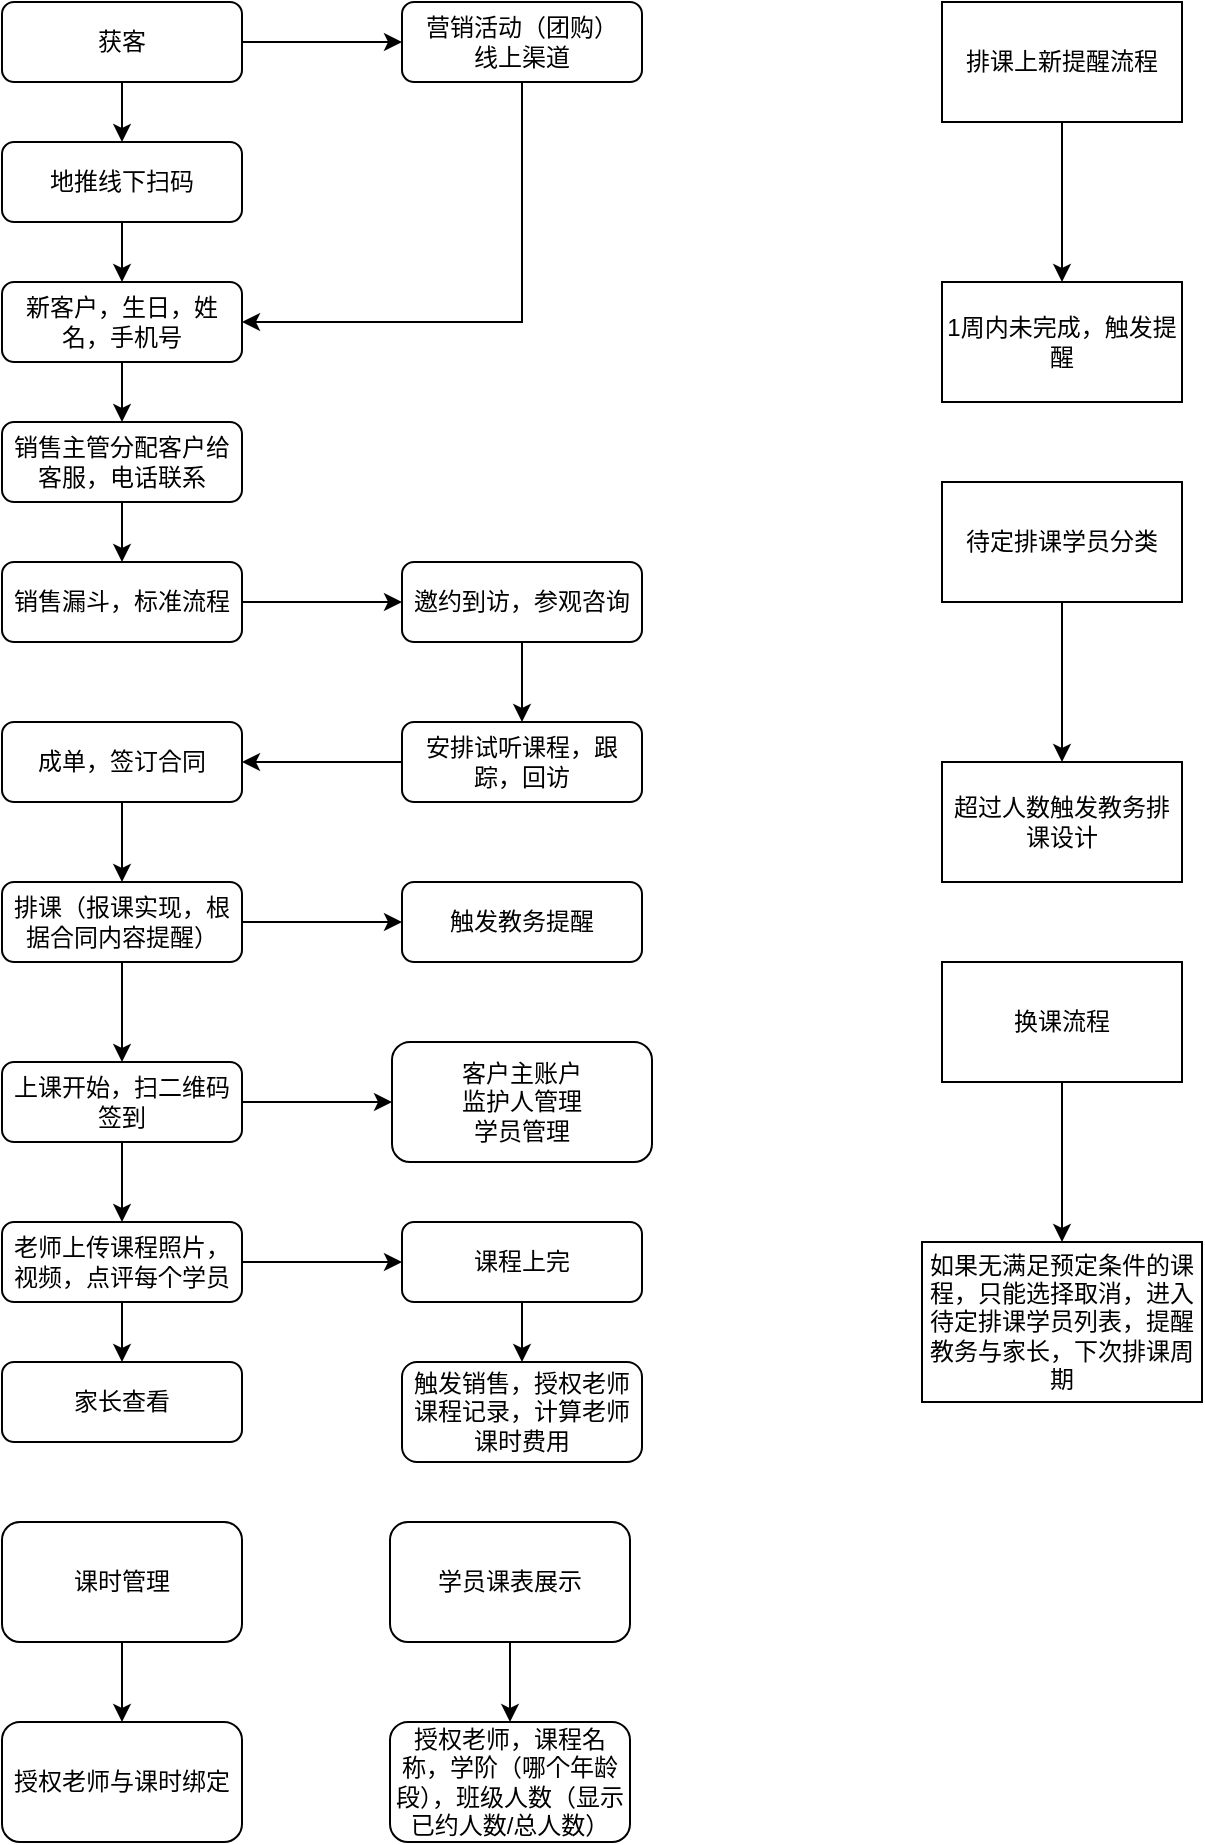 <mxfile version="12.7.4" type="github">
  <diagram id="C5RBs43oDa-KdzZeNtuy" name="Page-1">
    <mxGraphModel dx="1426" dy="826" grid="1" gridSize="10" guides="1" tooltips="1" connect="1" arrows="1" fold="1" page="1" pageScale="1" pageWidth="827" pageHeight="1169" math="0" shadow="0">
      <root>
        <mxCell id="WIyWlLk6GJQsqaUBKTNV-0" />
        <mxCell id="WIyWlLk6GJQsqaUBKTNV-1" parent="WIyWlLk6GJQsqaUBKTNV-0" />
        <mxCell id="BNSuyaTSLoBWICBFApTR-1" value="" style="edgeStyle=orthogonalEdgeStyle;rounded=0;orthogonalLoop=1;jettySize=auto;html=1;" edge="1" parent="WIyWlLk6GJQsqaUBKTNV-1" source="WIyWlLk6GJQsqaUBKTNV-3" target="BNSuyaTSLoBWICBFApTR-0">
          <mxGeometry relative="1" as="geometry" />
        </mxCell>
        <mxCell id="BNSuyaTSLoBWICBFApTR-5" value="" style="edgeStyle=orthogonalEdgeStyle;rounded=0;orthogonalLoop=1;jettySize=auto;html=1;" edge="1" parent="WIyWlLk6GJQsqaUBKTNV-1" source="WIyWlLk6GJQsqaUBKTNV-3" target="BNSuyaTSLoBWICBFApTR-4">
          <mxGeometry relative="1" as="geometry" />
        </mxCell>
        <mxCell id="WIyWlLk6GJQsqaUBKTNV-3" value="获客" style="rounded=1;whiteSpace=wrap;html=1;fontSize=12;glass=0;strokeWidth=1;shadow=0;" parent="WIyWlLk6GJQsqaUBKTNV-1" vertex="1">
          <mxGeometry x="160" y="80" width="120" height="40" as="geometry" />
        </mxCell>
        <mxCell id="BNSuyaTSLoBWICBFApTR-7" value="" style="edgeStyle=orthogonalEdgeStyle;rounded=0;orthogonalLoop=1;jettySize=auto;html=1;entryX=1;entryY=0.5;entryDx=0;entryDy=0;exitX=0.5;exitY=1;exitDx=0;exitDy=0;" edge="1" parent="WIyWlLk6GJQsqaUBKTNV-1" source="BNSuyaTSLoBWICBFApTR-4" target="BNSuyaTSLoBWICBFApTR-2">
          <mxGeometry relative="1" as="geometry">
            <mxPoint x="420" y="200" as="targetPoint" />
            <Array as="points">
              <mxPoint x="420" y="240" />
            </Array>
          </mxGeometry>
        </mxCell>
        <mxCell id="BNSuyaTSLoBWICBFApTR-4" value="营销活动（团购）&lt;br&gt;线上渠道" style="rounded=1;whiteSpace=wrap;html=1;fontSize=12;glass=0;strokeWidth=1;shadow=0;" vertex="1" parent="WIyWlLk6GJQsqaUBKTNV-1">
          <mxGeometry x="360" y="80" width="120" height="40" as="geometry" />
        </mxCell>
        <mxCell id="BNSuyaTSLoBWICBFApTR-3" value="" style="edgeStyle=orthogonalEdgeStyle;rounded=0;orthogonalLoop=1;jettySize=auto;html=1;" edge="1" parent="WIyWlLk6GJQsqaUBKTNV-1" source="BNSuyaTSLoBWICBFApTR-0" target="BNSuyaTSLoBWICBFApTR-2">
          <mxGeometry relative="1" as="geometry" />
        </mxCell>
        <mxCell id="BNSuyaTSLoBWICBFApTR-0" value="地推线下扫码" style="rounded=1;whiteSpace=wrap;html=1;fontSize=12;glass=0;strokeWidth=1;shadow=0;" vertex="1" parent="WIyWlLk6GJQsqaUBKTNV-1">
          <mxGeometry x="160" y="150" width="120" height="40" as="geometry" />
        </mxCell>
        <mxCell id="BNSuyaTSLoBWICBFApTR-9" value="" style="edgeStyle=orthogonalEdgeStyle;rounded=0;orthogonalLoop=1;jettySize=auto;html=1;" edge="1" parent="WIyWlLk6GJQsqaUBKTNV-1" source="BNSuyaTSLoBWICBFApTR-2" target="BNSuyaTSLoBWICBFApTR-8">
          <mxGeometry relative="1" as="geometry" />
        </mxCell>
        <mxCell id="BNSuyaTSLoBWICBFApTR-2" value="新客户，生日，姓名，手机号" style="rounded=1;whiteSpace=wrap;html=1;fontSize=12;glass=0;strokeWidth=1;shadow=0;" vertex="1" parent="WIyWlLk6GJQsqaUBKTNV-1">
          <mxGeometry x="160" y="220" width="120" height="40" as="geometry" />
        </mxCell>
        <mxCell id="BNSuyaTSLoBWICBFApTR-11" value="" style="edgeStyle=orthogonalEdgeStyle;rounded=0;orthogonalLoop=1;jettySize=auto;html=1;" edge="1" parent="WIyWlLk6GJQsqaUBKTNV-1" source="BNSuyaTSLoBWICBFApTR-8" target="BNSuyaTSLoBWICBFApTR-10">
          <mxGeometry relative="1" as="geometry" />
        </mxCell>
        <mxCell id="BNSuyaTSLoBWICBFApTR-8" value="销售主管分配客户给客服，电话联系" style="rounded=1;whiteSpace=wrap;html=1;fontSize=12;glass=0;strokeWidth=1;shadow=0;" vertex="1" parent="WIyWlLk6GJQsqaUBKTNV-1">
          <mxGeometry x="160" y="290" width="120" height="40" as="geometry" />
        </mxCell>
        <mxCell id="BNSuyaTSLoBWICBFApTR-13" value="" style="edgeStyle=orthogonalEdgeStyle;rounded=0;orthogonalLoop=1;jettySize=auto;html=1;" edge="1" parent="WIyWlLk6GJQsqaUBKTNV-1" source="BNSuyaTSLoBWICBFApTR-10" target="BNSuyaTSLoBWICBFApTR-12">
          <mxGeometry relative="1" as="geometry" />
        </mxCell>
        <mxCell id="BNSuyaTSLoBWICBFApTR-10" value="销售漏斗，标准流程" style="rounded=1;whiteSpace=wrap;html=1;fontSize=12;glass=0;strokeWidth=1;shadow=0;" vertex="1" parent="WIyWlLk6GJQsqaUBKTNV-1">
          <mxGeometry x="160" y="360" width="120" height="40" as="geometry" />
        </mxCell>
        <mxCell id="BNSuyaTSLoBWICBFApTR-15" value="" style="edgeStyle=orthogonalEdgeStyle;rounded=0;orthogonalLoop=1;jettySize=auto;html=1;" edge="1" parent="WIyWlLk6GJQsqaUBKTNV-1" source="BNSuyaTSLoBWICBFApTR-12" target="BNSuyaTSLoBWICBFApTR-14">
          <mxGeometry relative="1" as="geometry" />
        </mxCell>
        <mxCell id="BNSuyaTSLoBWICBFApTR-12" value="邀约到访，参观咨询" style="rounded=1;whiteSpace=wrap;html=1;fontSize=12;glass=0;strokeWidth=1;shadow=0;" vertex="1" parent="WIyWlLk6GJQsqaUBKTNV-1">
          <mxGeometry x="360" y="360" width="120" height="40" as="geometry" />
        </mxCell>
        <mxCell id="BNSuyaTSLoBWICBFApTR-17" value="" style="edgeStyle=orthogonalEdgeStyle;rounded=0;orthogonalLoop=1;jettySize=auto;html=1;" edge="1" parent="WIyWlLk6GJQsqaUBKTNV-1" source="BNSuyaTSLoBWICBFApTR-14" target="BNSuyaTSLoBWICBFApTR-16">
          <mxGeometry relative="1" as="geometry" />
        </mxCell>
        <mxCell id="BNSuyaTSLoBWICBFApTR-14" value="安排试听课程，跟踪，回访" style="rounded=1;whiteSpace=wrap;html=1;fontSize=12;glass=0;strokeWidth=1;shadow=0;" vertex="1" parent="WIyWlLk6GJQsqaUBKTNV-1">
          <mxGeometry x="360" y="440" width="120" height="40" as="geometry" />
        </mxCell>
        <mxCell id="BNSuyaTSLoBWICBFApTR-19" value="" style="edgeStyle=orthogonalEdgeStyle;rounded=0;orthogonalLoop=1;jettySize=auto;html=1;" edge="1" parent="WIyWlLk6GJQsqaUBKTNV-1" source="BNSuyaTSLoBWICBFApTR-16" target="BNSuyaTSLoBWICBFApTR-18">
          <mxGeometry relative="1" as="geometry" />
        </mxCell>
        <mxCell id="BNSuyaTSLoBWICBFApTR-16" value="成单，签订合同" style="rounded=1;whiteSpace=wrap;html=1;fontSize=12;glass=0;strokeWidth=1;shadow=0;" vertex="1" parent="WIyWlLk6GJQsqaUBKTNV-1">
          <mxGeometry x="160" y="440" width="120" height="40" as="geometry" />
        </mxCell>
        <mxCell id="BNSuyaTSLoBWICBFApTR-21" value="" style="edgeStyle=orthogonalEdgeStyle;rounded=0;orthogonalLoop=1;jettySize=auto;html=1;" edge="1" parent="WIyWlLk6GJQsqaUBKTNV-1" source="BNSuyaTSLoBWICBFApTR-18" target="BNSuyaTSLoBWICBFApTR-20">
          <mxGeometry relative="1" as="geometry" />
        </mxCell>
        <mxCell id="BNSuyaTSLoBWICBFApTR-35" value="" style="edgeStyle=orthogonalEdgeStyle;rounded=0;orthogonalLoop=1;jettySize=auto;html=1;" edge="1" parent="WIyWlLk6GJQsqaUBKTNV-1" source="BNSuyaTSLoBWICBFApTR-18" target="BNSuyaTSLoBWICBFApTR-34">
          <mxGeometry relative="1" as="geometry" />
        </mxCell>
        <mxCell id="BNSuyaTSLoBWICBFApTR-18" value="排课（报课实现，根据合同内容提醒）" style="rounded=1;whiteSpace=wrap;html=1;fontSize=12;glass=0;strokeWidth=1;shadow=0;" vertex="1" parent="WIyWlLk6GJQsqaUBKTNV-1">
          <mxGeometry x="160" y="520" width="120" height="40" as="geometry" />
        </mxCell>
        <mxCell id="BNSuyaTSLoBWICBFApTR-37" value="" style="edgeStyle=orthogonalEdgeStyle;rounded=0;orthogonalLoop=1;jettySize=auto;html=1;" edge="1" parent="WIyWlLk6GJQsqaUBKTNV-1" source="BNSuyaTSLoBWICBFApTR-34" target="BNSuyaTSLoBWICBFApTR-36">
          <mxGeometry relative="1" as="geometry" />
        </mxCell>
        <mxCell id="BNSuyaTSLoBWICBFApTR-39" value="" style="edgeStyle=orthogonalEdgeStyle;rounded=0;orthogonalLoop=1;jettySize=auto;html=1;" edge="1" parent="WIyWlLk6GJQsqaUBKTNV-1" source="BNSuyaTSLoBWICBFApTR-34" target="BNSuyaTSLoBWICBFApTR-38">
          <mxGeometry relative="1" as="geometry" />
        </mxCell>
        <mxCell id="BNSuyaTSLoBWICBFApTR-34" value="上课开始，扫二维码签到" style="rounded=1;whiteSpace=wrap;html=1;fontSize=12;glass=0;strokeWidth=1;shadow=0;" vertex="1" parent="WIyWlLk6GJQsqaUBKTNV-1">
          <mxGeometry x="160" y="610" width="120" height="40" as="geometry" />
        </mxCell>
        <mxCell id="BNSuyaTSLoBWICBFApTR-41" value="" style="edgeStyle=orthogonalEdgeStyle;rounded=0;orthogonalLoop=1;jettySize=auto;html=1;" edge="1" parent="WIyWlLk6GJQsqaUBKTNV-1" source="BNSuyaTSLoBWICBFApTR-38" target="BNSuyaTSLoBWICBFApTR-40">
          <mxGeometry relative="1" as="geometry" />
        </mxCell>
        <mxCell id="BNSuyaTSLoBWICBFApTR-45" value="" style="edgeStyle=orthogonalEdgeStyle;rounded=0;orthogonalLoop=1;jettySize=auto;html=1;" edge="1" parent="WIyWlLk6GJQsqaUBKTNV-1" source="BNSuyaTSLoBWICBFApTR-38" target="BNSuyaTSLoBWICBFApTR-44">
          <mxGeometry relative="1" as="geometry" />
        </mxCell>
        <mxCell id="BNSuyaTSLoBWICBFApTR-38" value="老师上传课程照片，视频，点评每个学员" style="rounded=1;whiteSpace=wrap;html=1;fontSize=12;glass=0;strokeWidth=1;shadow=0;" vertex="1" parent="WIyWlLk6GJQsqaUBKTNV-1">
          <mxGeometry x="160" y="690" width="120" height="40" as="geometry" />
        </mxCell>
        <mxCell id="BNSuyaTSLoBWICBFApTR-47" value="" style="edgeStyle=orthogonalEdgeStyle;rounded=0;orthogonalLoop=1;jettySize=auto;html=1;" edge="1" parent="WIyWlLk6GJQsqaUBKTNV-1" source="BNSuyaTSLoBWICBFApTR-44" target="BNSuyaTSLoBWICBFApTR-46">
          <mxGeometry relative="1" as="geometry" />
        </mxCell>
        <mxCell id="BNSuyaTSLoBWICBFApTR-44" value="课程上完" style="rounded=1;whiteSpace=wrap;html=1;fontSize=12;glass=0;strokeWidth=1;shadow=0;" vertex="1" parent="WIyWlLk6GJQsqaUBKTNV-1">
          <mxGeometry x="360" y="690" width="120" height="40" as="geometry" />
        </mxCell>
        <mxCell id="BNSuyaTSLoBWICBFApTR-46" value="触发销售，授权老师课程记录，计算老师课时费用" style="rounded=1;whiteSpace=wrap;html=1;fontSize=12;glass=0;strokeWidth=1;shadow=0;" vertex="1" parent="WIyWlLk6GJQsqaUBKTNV-1">
          <mxGeometry x="360" y="760" width="120" height="50" as="geometry" />
        </mxCell>
        <mxCell id="BNSuyaTSLoBWICBFApTR-40" value="家长查看" style="rounded=1;whiteSpace=wrap;html=1;fontSize=12;glass=0;strokeWidth=1;shadow=0;" vertex="1" parent="WIyWlLk6GJQsqaUBKTNV-1">
          <mxGeometry x="160" y="760" width="120" height="40" as="geometry" />
        </mxCell>
        <mxCell id="BNSuyaTSLoBWICBFApTR-36" value="客户主账户&lt;br&gt;监护人管理&lt;br&gt;学员管理" style="rounded=1;whiteSpace=wrap;html=1;fontSize=12;glass=0;strokeWidth=1;shadow=0;" vertex="1" parent="WIyWlLk6GJQsqaUBKTNV-1">
          <mxGeometry x="355" y="600" width="130" height="60" as="geometry" />
        </mxCell>
        <mxCell id="BNSuyaTSLoBWICBFApTR-20" value="触发教务提醒" style="rounded=1;whiteSpace=wrap;html=1;fontSize=12;glass=0;strokeWidth=1;shadow=0;" vertex="1" parent="WIyWlLk6GJQsqaUBKTNV-1">
          <mxGeometry x="360" y="520" width="120" height="40" as="geometry" />
        </mxCell>
        <mxCell id="BNSuyaTSLoBWICBFApTR-24" value="" style="edgeStyle=orthogonalEdgeStyle;rounded=0;orthogonalLoop=1;jettySize=auto;html=1;" edge="1" parent="WIyWlLk6GJQsqaUBKTNV-1" source="BNSuyaTSLoBWICBFApTR-22" target="BNSuyaTSLoBWICBFApTR-23">
          <mxGeometry relative="1" as="geometry" />
        </mxCell>
        <mxCell id="BNSuyaTSLoBWICBFApTR-22" value="排课上新提醒流程" style="rounded=0;whiteSpace=wrap;html=1;" vertex="1" parent="WIyWlLk6GJQsqaUBKTNV-1">
          <mxGeometry x="630" y="80" width="120" height="60" as="geometry" />
        </mxCell>
        <mxCell id="BNSuyaTSLoBWICBFApTR-23" value="1周内未完成，触发提醒" style="rounded=0;whiteSpace=wrap;html=1;" vertex="1" parent="WIyWlLk6GJQsqaUBKTNV-1">
          <mxGeometry x="630" y="220" width="120" height="60" as="geometry" />
        </mxCell>
        <mxCell id="BNSuyaTSLoBWICBFApTR-27" value="" style="edgeStyle=orthogonalEdgeStyle;rounded=0;orthogonalLoop=1;jettySize=auto;html=1;" edge="1" parent="WIyWlLk6GJQsqaUBKTNV-1" source="BNSuyaTSLoBWICBFApTR-28" target="BNSuyaTSLoBWICBFApTR-29">
          <mxGeometry relative="1" as="geometry" />
        </mxCell>
        <mxCell id="BNSuyaTSLoBWICBFApTR-28" value="待定排课学员分类" style="rounded=0;whiteSpace=wrap;html=1;" vertex="1" parent="WIyWlLk6GJQsqaUBKTNV-1">
          <mxGeometry x="630" y="320" width="120" height="60" as="geometry" />
        </mxCell>
        <mxCell id="BNSuyaTSLoBWICBFApTR-29" value="超过人数触发教务排课设计" style="rounded=0;whiteSpace=wrap;html=1;" vertex="1" parent="WIyWlLk6GJQsqaUBKTNV-1">
          <mxGeometry x="630" y="460" width="120" height="60" as="geometry" />
        </mxCell>
        <mxCell id="BNSuyaTSLoBWICBFApTR-30" value="" style="edgeStyle=orthogonalEdgeStyle;rounded=0;orthogonalLoop=1;jettySize=auto;html=1;" edge="1" parent="WIyWlLk6GJQsqaUBKTNV-1" source="BNSuyaTSLoBWICBFApTR-31" target="BNSuyaTSLoBWICBFApTR-32">
          <mxGeometry relative="1" as="geometry" />
        </mxCell>
        <mxCell id="BNSuyaTSLoBWICBFApTR-31" value="换课流程" style="rounded=0;whiteSpace=wrap;html=1;" vertex="1" parent="WIyWlLk6GJQsqaUBKTNV-1">
          <mxGeometry x="630" y="560" width="120" height="60" as="geometry" />
        </mxCell>
        <mxCell id="BNSuyaTSLoBWICBFApTR-32" value="如果无满足预定条件的课程，只能选择取消，进入待定排课学员列表，提醒教务与家长，下次排课周期" style="rounded=0;whiteSpace=wrap;html=1;" vertex="1" parent="WIyWlLk6GJQsqaUBKTNV-1">
          <mxGeometry x="620" y="700" width="140" height="80" as="geometry" />
        </mxCell>
        <mxCell id="BNSuyaTSLoBWICBFApTR-42" style="edgeStyle=orthogonalEdgeStyle;rounded=0;orthogonalLoop=1;jettySize=auto;html=1;exitX=0.5;exitY=1;exitDx=0;exitDy=0;" edge="1" parent="WIyWlLk6GJQsqaUBKTNV-1" source="BNSuyaTSLoBWICBFApTR-38" target="BNSuyaTSLoBWICBFApTR-38">
          <mxGeometry relative="1" as="geometry" />
        </mxCell>
        <mxCell id="BNSuyaTSLoBWICBFApTR-50" value="" style="edgeStyle=orthogonalEdgeStyle;rounded=0;orthogonalLoop=1;jettySize=auto;html=1;" edge="1" parent="WIyWlLk6GJQsqaUBKTNV-1" source="BNSuyaTSLoBWICBFApTR-48" target="BNSuyaTSLoBWICBFApTR-49">
          <mxGeometry relative="1" as="geometry" />
        </mxCell>
        <mxCell id="BNSuyaTSLoBWICBFApTR-48" value="课时管理" style="rounded=1;whiteSpace=wrap;html=1;" vertex="1" parent="WIyWlLk6GJQsqaUBKTNV-1">
          <mxGeometry x="160" y="840" width="120" height="60" as="geometry" />
        </mxCell>
        <mxCell id="BNSuyaTSLoBWICBFApTR-49" value="授权老师与课时绑定" style="rounded=1;whiteSpace=wrap;html=1;" vertex="1" parent="WIyWlLk6GJQsqaUBKTNV-1">
          <mxGeometry x="160" y="940" width="120" height="60" as="geometry" />
        </mxCell>
        <mxCell id="BNSuyaTSLoBWICBFApTR-51" value="" style="edgeStyle=orthogonalEdgeStyle;rounded=0;orthogonalLoop=1;jettySize=auto;html=1;" edge="1" parent="WIyWlLk6GJQsqaUBKTNV-1" source="BNSuyaTSLoBWICBFApTR-52" target="BNSuyaTSLoBWICBFApTR-53">
          <mxGeometry relative="1" as="geometry" />
        </mxCell>
        <mxCell id="BNSuyaTSLoBWICBFApTR-52" value="学员课表展示" style="rounded=1;whiteSpace=wrap;html=1;" vertex="1" parent="WIyWlLk6GJQsqaUBKTNV-1">
          <mxGeometry x="354" y="840" width="120" height="60" as="geometry" />
        </mxCell>
        <mxCell id="BNSuyaTSLoBWICBFApTR-53" value="授权老师，课程名称，学阶（哪个年龄段），班级人数（显示已约人数/总人数）" style="rounded=1;whiteSpace=wrap;html=1;" vertex="1" parent="WIyWlLk6GJQsqaUBKTNV-1">
          <mxGeometry x="354" y="940" width="120" height="60" as="geometry" />
        </mxCell>
      </root>
    </mxGraphModel>
  </diagram>
</mxfile>
